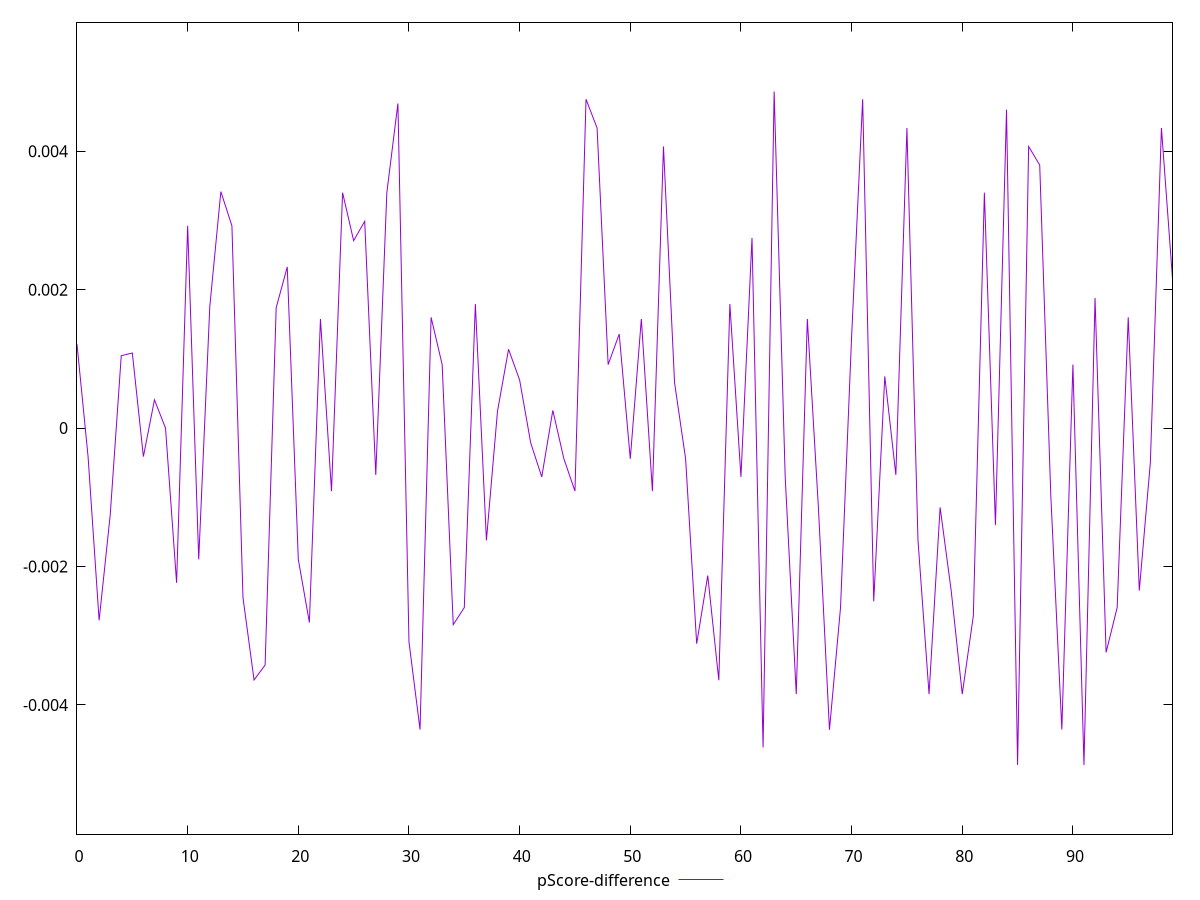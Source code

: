 reset

$pScoreDifference <<EOF
0 0.0012118754088679684
1 -0.0004115744011272682
2 -0.002777749247733885
3 -0.0012581592598995828
4 0.001047066178388678
5 0.001085238235621011
6 -0.0004115744011272682
7 0.0004087508007515339
8 -6.859614753995658e-8
9 -0.002235930224493754
10 0.002923163238857107
11 -0.0018973855573023446
12 0.0017553347899124105
13 0.0034178324564848594
14 0.002923163238857107
15 -0.0024491178583190276
16 -0.003639306554525601
17 -0.0034236953564537043
18 0.001739642714677192
19 0.002329580842436507
20 -0.0018973855573023446
21 -0.0028083162081957713
22 0.0015771610720298757
23 -0.000909966018255326
24 0.003402542860451163
25 0.002708842277510448
26 0.0029888770443208257
27 -0.0006758870428289487
28 0.003402542860451163
29 0.004691391558088509
30 -0.0030889255954782424
31 -0.004355862049516768
32 0.0016004267422558005
33 0.0009179478950065434
34 -0.002840381519409463
35 -0.002593449542428239
36 0.0017937317600307257
37 -0.0016218199773505582
38 0.0002444413565734216
39 0.0011392711802946653
40 0.000695036421583084
41 -0.00021252857168896355
42 -0.0007054937548924833
43 0.00025626150766278055
44 -0.00044340841855095015
45 -0.000909966018255326
46 0.004752634343924367
47 0.004336765025860778
48 0.0009179478950065434
49 0.0013590082349764776
50 -0.00044340841855095015
51 0.0015771610720298757
52 -0.0009099660182549929
53 0.004070430593110963
54 0.0006576758492862211
55 -0.00044340841855050606
56 -0.0031151970281807495
57 -0.002130279332467344
58 -0.003643667109051618
59 0.0017937317600302816
60 -0.0007054937548935936
61 0.002748471970240196
62 -0.004614098745329254
63 0.004864572310898874
64 -0.0007054937548935936
65 -0.00384424056065924
66 0.0015771610720298757
67 -0.001145646864398664
68 -0.004358887757601071
69 -0.002593449542428239
70 0.0013178672069118491
71 0.004752634343925033
72 -0.0025030535944412513
73 0.0007478784651513415
74 -0.0006758870428289487
75 0.004336765025860778
76 -0.001621819977350114
77 -0.00384424056065924
78 -0.0011456468643982198
79 -0.0023481285716977496
80 -0.00384424056065924
81 -0.0027141933725487455
82 0.003402542860450719
83 -0.0014016365960959343
84 0.004601478756087962
85 -0.004867302539681262
86 0.004070430593110519
87 0.003802474980855952
88 -0.0009633480380973891
89 -0.004355862049517212
90 0.0009179478950065434
91 -0.004867302539681262
92 0.0018813630227760836
93 -0.0032410622631606767
94 -0.002593449542428683
95 0.0016004267422562446
96 -0.0023481285716973055
97 -0.0004958912154713335
98 0.004336765025860223
99 0.0021606760847727724
EOF

set key outside below
set xrange [0:99]
set yrange [-0.005867302539681262:0.005864572310898874]
set trange [-0.005867302539681262:0.005864572310898874]
set terminal svg size 640, 500 enhanced background rgb 'white'
set output "report_00026_2021-02-22T21:38:55.199Z/total-blocking-time/samples/pages+cached/pScore-difference/values.svg"

plot $pScoreDifference title "pScore-difference" with line

reset
